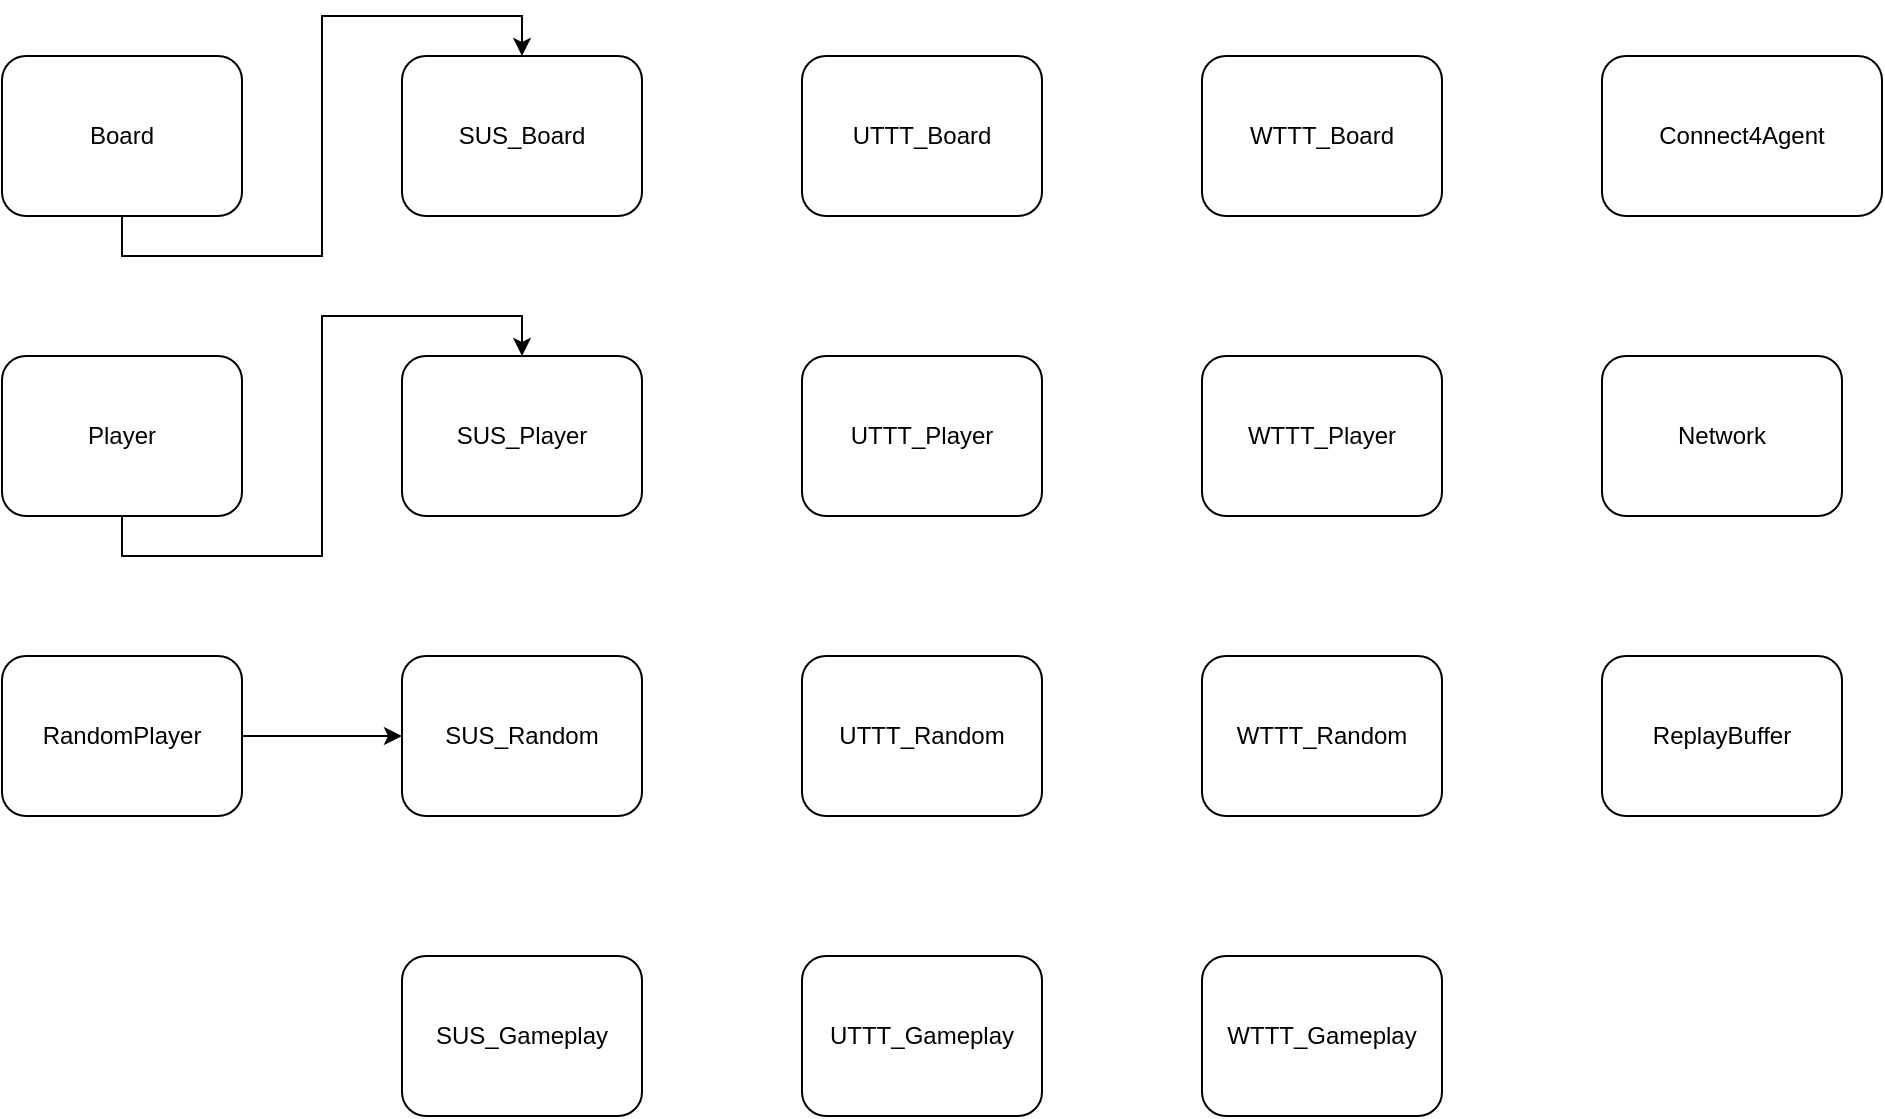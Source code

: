 <mxfile version="22.1.22" type="embed">
  <diagram id="uml" name="UML">
    <mxGraphModel dx="1066" dy="752" grid="1" gridSize="10" guides="1" tooltips="1" connect="1" arrows="1" fold="1" page="1" pageScale="1" pageWidth="827" pageHeight="1169" math="0" shadow="0">
      <root>
        <mxCell id="0" />
        <mxCell id="1" parent="0" />
        <mxCell id="Board" value="Board&lt;T&gt;" style="rounded=1;whiteSpace=wrap;html=1;" parent="1" vertex="1">
          <mxGeometry x="60" y="50" width="120" height="80" as="geometry" />
        </mxCell>
        <mxCell id="Player" value="Player&lt;T&gt;" style="rounded=1;whiteSpace=wrap;html=1;" parent="1" vertex="1">
          <mxGeometry x="60" y="200" width="120" height="80" as="geometry" />
        </mxCell>
        <mxCell id="2" style="edgeStyle=orthogonalEdgeStyle;rounded=0;orthogonalLoop=1;jettySize=auto;html=1;entryX=0;entryY=0.5;entryDx=0;entryDy=0;" edge="1" parent="1" source="RandomPlayer" target="SUS_Random">
          <mxGeometry relative="1" as="geometry" />
        </mxCell>
        <mxCell id="RandomPlayer" value="RandomPlayer&lt;T&gt;" style="rounded=1;whiteSpace=wrap;html=1;" parent="1" vertex="1">
          <mxGeometry x="60" y="350" width="120" height="80" as="geometry" />
        </mxCell>
        <mxCell id="SUS_Board" value="SUS_Board" style="rounded=1;whiteSpace=wrap;html=1;" parent="1" vertex="1">
          <mxGeometry x="260" y="50" width="120" height="80" as="geometry" />
        </mxCell>
        <mxCell id="SUS_Player" value="SUS_Player" style="rounded=1;whiteSpace=wrap;html=1;" parent="1" vertex="1">
          <mxGeometry x="260" y="200" width="120" height="80" as="geometry" />
        </mxCell>
        <mxCell id="SUS_Random" value="SUS_Random" style="rounded=1;whiteSpace=wrap;html=1;" parent="1" vertex="1">
          <mxGeometry x="260" y="350" width="120" height="80" as="geometry" />
        </mxCell>
        <mxCell id="SUS_Gameplay" value="SUS_Gameplay" style="rounded=1;whiteSpace=wrap;html=1;" parent="1" vertex="1">
          <mxGeometry x="260" y="500" width="120" height="80" as="geometry" />
        </mxCell>
        <mxCell id="UTTT_Board" value="UTTT_Board" style="rounded=1;whiteSpace=wrap;html=1;" parent="1" vertex="1">
          <mxGeometry x="460" y="50" width="120" height="80" as="geometry" />
        </mxCell>
        <mxCell id="UTTT_Player" value="UTTT_Player" style="rounded=1;whiteSpace=wrap;html=1;" parent="1" vertex="1">
          <mxGeometry x="460" y="200" width="120" height="80" as="geometry" />
        </mxCell>
        <mxCell id="UTTT_Random" value="UTTT_Random" style="rounded=1;whiteSpace=wrap;html=1;" parent="1" vertex="1">
          <mxGeometry x="460" y="350" width="120" height="80" as="geometry" />
        </mxCell>
        <mxCell id="UTTT_Gameplay" value="UTTT_Gameplay" style="rounded=1;whiteSpace=wrap;html=1;" parent="1" vertex="1">
          <mxGeometry x="460" y="500" width="120" height="80" as="geometry" />
        </mxCell>
        <mxCell id="WTTT_Board" value="WTTT_Board" style="rounded=1;whiteSpace=wrap;html=1;" parent="1" vertex="1">
          <mxGeometry x="660" y="50" width="120" height="80" as="geometry" />
        </mxCell>
        <mxCell id="WTTT_Player" value="WTTT_Player" style="rounded=1;whiteSpace=wrap;html=1;" parent="1" vertex="1">
          <mxGeometry x="660" y="200" width="120" height="80" as="geometry" />
        </mxCell>
        <mxCell id="WTTT_Random" value="WTTT_Random" style="rounded=1;whiteSpace=wrap;html=1;" parent="1" vertex="1">
          <mxGeometry x="660" y="350" width="120" height="80" as="geometry" />
        </mxCell>
        <mxCell id="WTTT_Gameplay" value="WTTT_Gameplay" style="rounded=1;whiteSpace=wrap;html=1;" parent="1" vertex="1">
          <mxGeometry x="660" y="500" width="120" height="80" as="geometry" />
        </mxCell>
        <mxCell id="Connect4Agent" value="Connect4Agent" style="rounded=1;whiteSpace=wrap;html=1;" parent="1" vertex="1">
          <mxGeometry x="860" y="50" width="140" height="80" as="geometry" />
        </mxCell>
        <mxCell id="Network" value="Network" style="rounded=1;whiteSpace=wrap;html=1;" parent="1" vertex="1">
          <mxGeometry x="860" y="200" width="120" height="80" as="geometry" />
        </mxCell>
        <mxCell id="ReplayBuffer" value="ReplayBuffer" style="rounded=1;whiteSpace=wrap;html=1;" parent="1" vertex="1">
          <mxGeometry x="860" y="350" width="120" height="80" as="geometry" />
        </mxCell>
        <mxCell id="inherit_board" style="edgeStyle=orthogonalEdgeStyle;rounded=0;orthogonalLoop=1;jettySize=auto;html=1;exitX=0.5;exitY=1;entryX=0.5;entryY=0;" parent="1" source="Board" target="SUS_Board" edge="1">
          <mxGeometry relative="1" as="geometry" />
        </mxCell>
        <mxCell id="inherit_player" style="edgeStyle=orthogonalEdgeStyle;rounded=0;orthogonalLoop=1;jettySize=auto;html=1;exitX=0.5;exitY=1;entryX=0.5;entryY=0;" parent="1" source="Player" target="SUS_Player" edge="1">
          <mxGeometry relative="1" as="geometry" />
        </mxCell>
      </root>
    </mxGraphModel>
  </diagram>
</mxfile>
